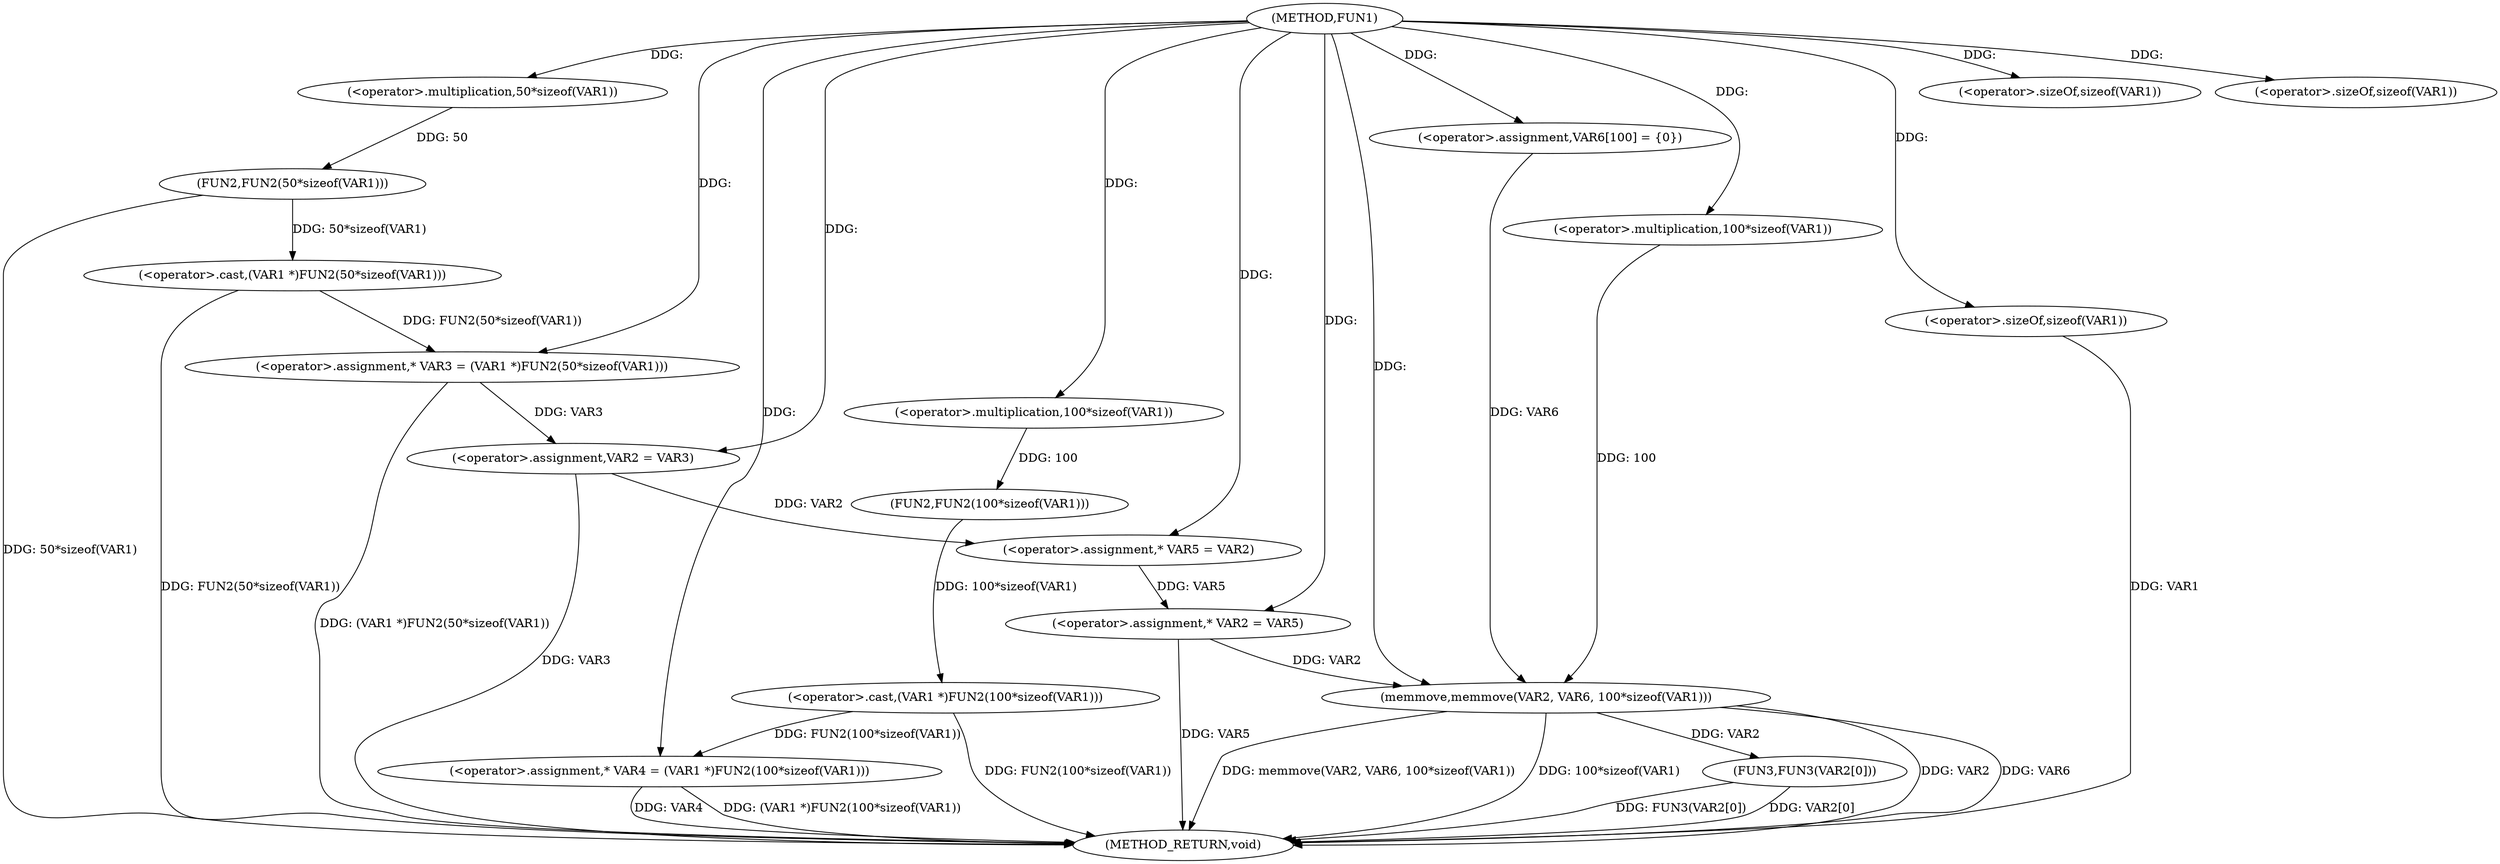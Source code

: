 digraph FUN1 {  
"1000100" [label = "(METHOD,FUN1)" ]
"1000150" [label = "(METHOD_RETURN,void)" ]
"1000104" [label = "(<operator>.assignment,* VAR3 = (VAR1 *)FUN2(50*sizeof(VAR1)))" ]
"1000106" [label = "(<operator>.cast,(VAR1 *)FUN2(50*sizeof(VAR1)))" ]
"1000108" [label = "(FUN2,FUN2(50*sizeof(VAR1)))" ]
"1000109" [label = "(<operator>.multiplication,50*sizeof(VAR1))" ]
"1000111" [label = "(<operator>.sizeOf,sizeof(VAR1))" ]
"1000114" [label = "(<operator>.assignment,* VAR4 = (VAR1 *)FUN2(100*sizeof(VAR1)))" ]
"1000116" [label = "(<operator>.cast,(VAR1 *)FUN2(100*sizeof(VAR1)))" ]
"1000118" [label = "(FUN2,FUN2(100*sizeof(VAR1)))" ]
"1000119" [label = "(<operator>.multiplication,100*sizeof(VAR1))" ]
"1000121" [label = "(<operator>.sizeOf,sizeof(VAR1))" ]
"1000123" [label = "(<operator>.assignment,VAR2 = VAR3)" ]
"1000128" [label = "(<operator>.assignment,* VAR5 = VAR2)" ]
"1000132" [label = "(<operator>.assignment,* VAR2 = VAR5)" ]
"1000137" [label = "(<operator>.assignment,VAR6[100] = {0})" ]
"1000139" [label = "(memmove,memmove(VAR2, VAR6, 100*sizeof(VAR1)))" ]
"1000142" [label = "(<operator>.multiplication,100*sizeof(VAR1))" ]
"1000144" [label = "(<operator>.sizeOf,sizeof(VAR1))" ]
"1000146" [label = "(FUN3,FUN3(VAR2[0]))" ]
  "1000139" -> "1000150"  [ label = "DDG: 100*sizeof(VAR1)"] 
  "1000123" -> "1000150"  [ label = "DDG: VAR3"] 
  "1000106" -> "1000150"  [ label = "DDG: FUN2(50*sizeof(VAR1))"] 
  "1000139" -> "1000150"  [ label = "DDG: VAR2"] 
  "1000114" -> "1000150"  [ label = "DDG: VAR4"] 
  "1000116" -> "1000150"  [ label = "DDG: FUN2(100*sizeof(VAR1))"] 
  "1000144" -> "1000150"  [ label = "DDG: VAR1"] 
  "1000146" -> "1000150"  [ label = "DDG: FUN3(VAR2[0])"] 
  "1000139" -> "1000150"  [ label = "DDG: VAR6"] 
  "1000139" -> "1000150"  [ label = "DDG: memmove(VAR2, VAR6, 100*sizeof(VAR1))"] 
  "1000132" -> "1000150"  [ label = "DDG: VAR5"] 
  "1000146" -> "1000150"  [ label = "DDG: VAR2[0]"] 
  "1000114" -> "1000150"  [ label = "DDG: (VAR1 *)FUN2(100*sizeof(VAR1))"] 
  "1000104" -> "1000150"  [ label = "DDG: (VAR1 *)FUN2(50*sizeof(VAR1))"] 
  "1000108" -> "1000150"  [ label = "DDG: 50*sizeof(VAR1)"] 
  "1000106" -> "1000104"  [ label = "DDG: FUN2(50*sizeof(VAR1))"] 
  "1000100" -> "1000104"  [ label = "DDG: "] 
  "1000108" -> "1000106"  [ label = "DDG: 50*sizeof(VAR1)"] 
  "1000109" -> "1000108"  [ label = "DDG: 50"] 
  "1000100" -> "1000109"  [ label = "DDG: "] 
  "1000100" -> "1000111"  [ label = "DDG: "] 
  "1000116" -> "1000114"  [ label = "DDG: FUN2(100*sizeof(VAR1))"] 
  "1000100" -> "1000114"  [ label = "DDG: "] 
  "1000118" -> "1000116"  [ label = "DDG: 100*sizeof(VAR1)"] 
  "1000119" -> "1000118"  [ label = "DDG: 100"] 
  "1000100" -> "1000119"  [ label = "DDG: "] 
  "1000100" -> "1000121"  [ label = "DDG: "] 
  "1000104" -> "1000123"  [ label = "DDG: VAR3"] 
  "1000100" -> "1000123"  [ label = "DDG: "] 
  "1000123" -> "1000128"  [ label = "DDG: VAR2"] 
  "1000100" -> "1000128"  [ label = "DDG: "] 
  "1000128" -> "1000132"  [ label = "DDG: VAR5"] 
  "1000100" -> "1000132"  [ label = "DDG: "] 
  "1000100" -> "1000137"  [ label = "DDG: "] 
  "1000132" -> "1000139"  [ label = "DDG: VAR2"] 
  "1000100" -> "1000139"  [ label = "DDG: "] 
  "1000137" -> "1000139"  [ label = "DDG: VAR6"] 
  "1000142" -> "1000139"  [ label = "DDG: 100"] 
  "1000100" -> "1000142"  [ label = "DDG: "] 
  "1000100" -> "1000144"  [ label = "DDG: "] 
  "1000139" -> "1000146"  [ label = "DDG: VAR2"] 
}
